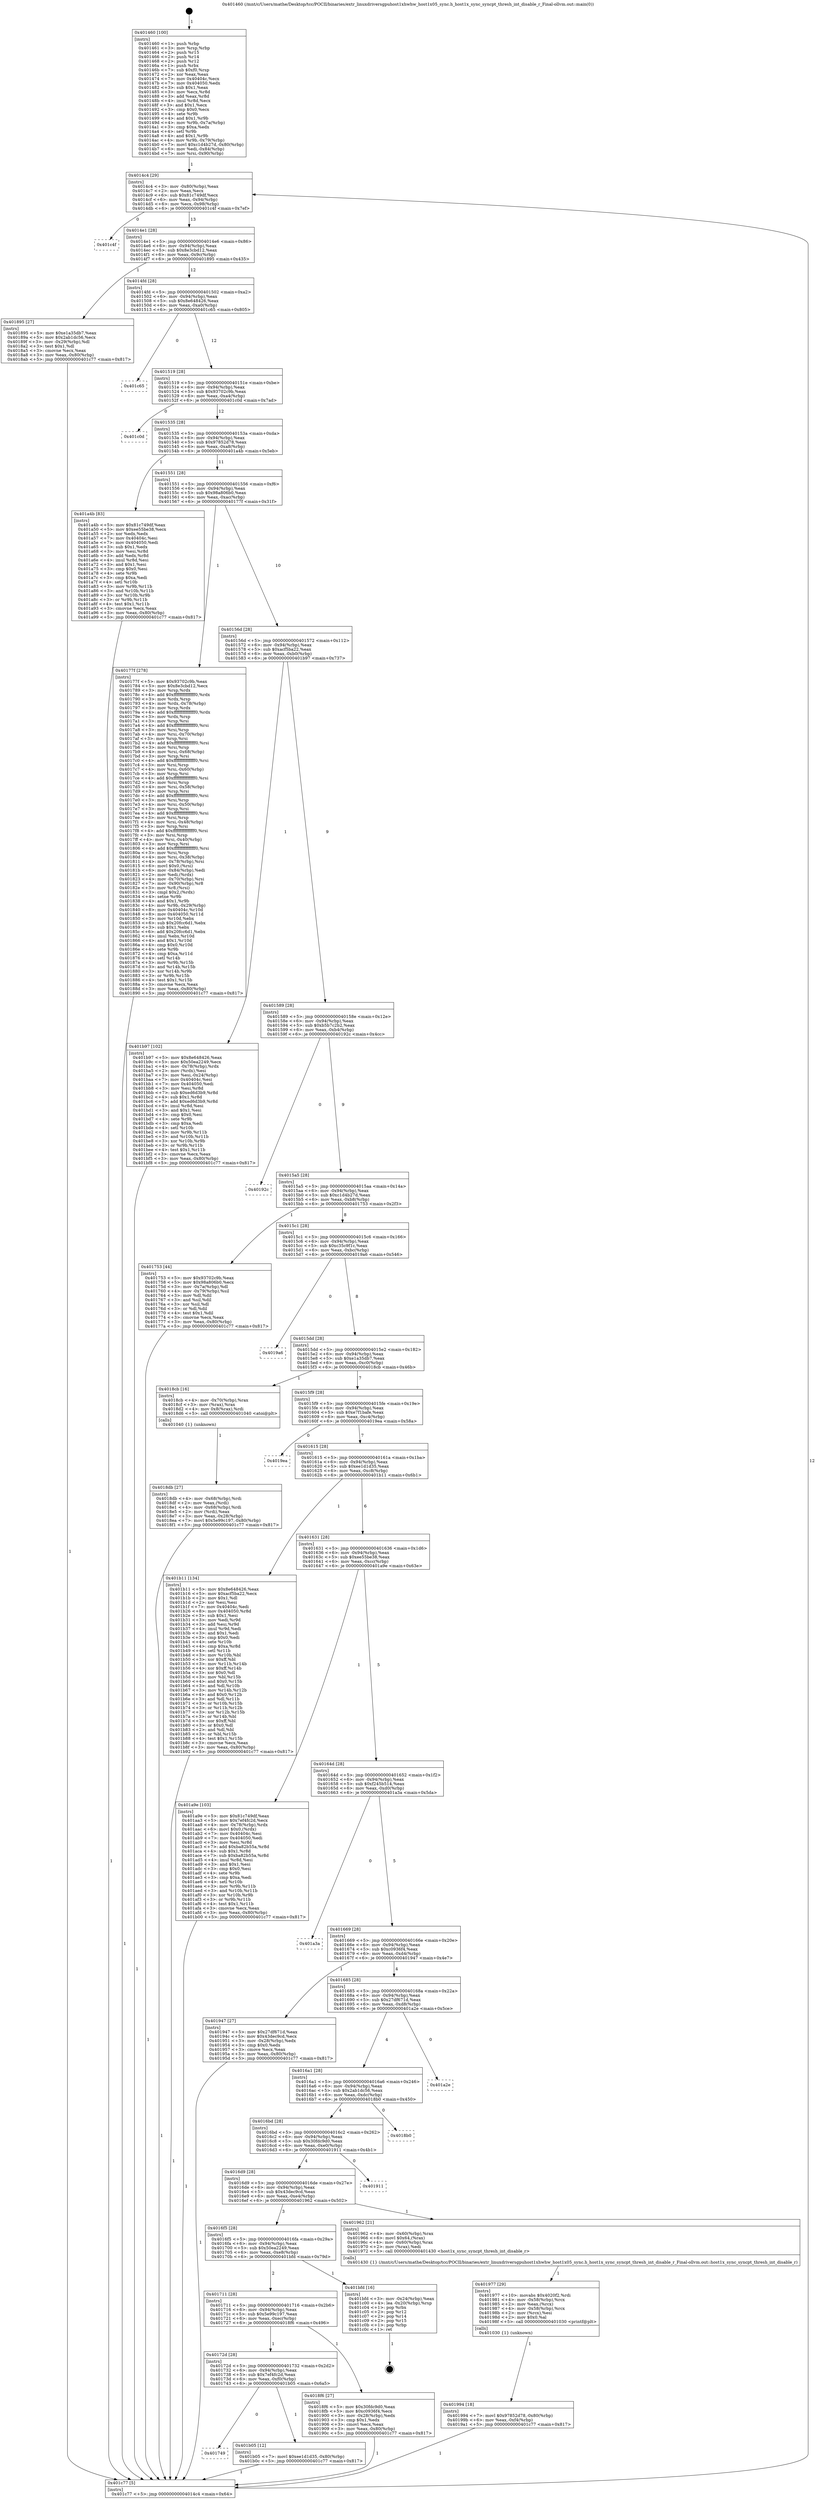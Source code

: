 digraph "0x401460" {
  label = "0x401460 (/mnt/c/Users/mathe/Desktop/tcc/POCII/binaries/extr_linuxdriversgpuhost1xhwhw_host1x05_sync.h_host1x_sync_syncpt_thresh_int_disable_r_Final-ollvm.out::main(0))"
  labelloc = "t"
  node[shape=record]

  Entry [label="",width=0.3,height=0.3,shape=circle,fillcolor=black,style=filled]
  "0x4014c4" [label="{
     0x4014c4 [29]\l
     | [instrs]\l
     &nbsp;&nbsp;0x4014c4 \<+3\>: mov -0x80(%rbp),%eax\l
     &nbsp;&nbsp;0x4014c7 \<+2\>: mov %eax,%ecx\l
     &nbsp;&nbsp;0x4014c9 \<+6\>: sub $0x81c749df,%ecx\l
     &nbsp;&nbsp;0x4014cf \<+6\>: mov %eax,-0x94(%rbp)\l
     &nbsp;&nbsp;0x4014d5 \<+6\>: mov %ecx,-0x98(%rbp)\l
     &nbsp;&nbsp;0x4014db \<+6\>: je 0000000000401c4f \<main+0x7ef\>\l
  }"]
  "0x401c4f" [label="{
     0x401c4f\l
  }", style=dashed]
  "0x4014e1" [label="{
     0x4014e1 [28]\l
     | [instrs]\l
     &nbsp;&nbsp;0x4014e1 \<+5\>: jmp 00000000004014e6 \<main+0x86\>\l
     &nbsp;&nbsp;0x4014e6 \<+6\>: mov -0x94(%rbp),%eax\l
     &nbsp;&nbsp;0x4014ec \<+5\>: sub $0x8e3cbd12,%eax\l
     &nbsp;&nbsp;0x4014f1 \<+6\>: mov %eax,-0x9c(%rbp)\l
     &nbsp;&nbsp;0x4014f7 \<+6\>: je 0000000000401895 \<main+0x435\>\l
  }"]
  Exit [label="",width=0.3,height=0.3,shape=circle,fillcolor=black,style=filled,peripheries=2]
  "0x401895" [label="{
     0x401895 [27]\l
     | [instrs]\l
     &nbsp;&nbsp;0x401895 \<+5\>: mov $0xe1a35db7,%eax\l
     &nbsp;&nbsp;0x40189a \<+5\>: mov $0x2ab1dc56,%ecx\l
     &nbsp;&nbsp;0x40189f \<+3\>: mov -0x29(%rbp),%dl\l
     &nbsp;&nbsp;0x4018a2 \<+3\>: test $0x1,%dl\l
     &nbsp;&nbsp;0x4018a5 \<+3\>: cmovne %ecx,%eax\l
     &nbsp;&nbsp;0x4018a8 \<+3\>: mov %eax,-0x80(%rbp)\l
     &nbsp;&nbsp;0x4018ab \<+5\>: jmp 0000000000401c77 \<main+0x817\>\l
  }"]
  "0x4014fd" [label="{
     0x4014fd [28]\l
     | [instrs]\l
     &nbsp;&nbsp;0x4014fd \<+5\>: jmp 0000000000401502 \<main+0xa2\>\l
     &nbsp;&nbsp;0x401502 \<+6\>: mov -0x94(%rbp),%eax\l
     &nbsp;&nbsp;0x401508 \<+5\>: sub $0x8e648426,%eax\l
     &nbsp;&nbsp;0x40150d \<+6\>: mov %eax,-0xa0(%rbp)\l
     &nbsp;&nbsp;0x401513 \<+6\>: je 0000000000401c65 \<main+0x805\>\l
  }"]
  "0x401749" [label="{
     0x401749\l
  }", style=dashed]
  "0x401c65" [label="{
     0x401c65\l
  }", style=dashed]
  "0x401519" [label="{
     0x401519 [28]\l
     | [instrs]\l
     &nbsp;&nbsp;0x401519 \<+5\>: jmp 000000000040151e \<main+0xbe\>\l
     &nbsp;&nbsp;0x40151e \<+6\>: mov -0x94(%rbp),%eax\l
     &nbsp;&nbsp;0x401524 \<+5\>: sub $0x93702c9b,%eax\l
     &nbsp;&nbsp;0x401529 \<+6\>: mov %eax,-0xa4(%rbp)\l
     &nbsp;&nbsp;0x40152f \<+6\>: je 0000000000401c0d \<main+0x7ad\>\l
  }"]
  "0x401b05" [label="{
     0x401b05 [12]\l
     | [instrs]\l
     &nbsp;&nbsp;0x401b05 \<+7\>: movl $0xee1d1d35,-0x80(%rbp)\l
     &nbsp;&nbsp;0x401b0c \<+5\>: jmp 0000000000401c77 \<main+0x817\>\l
  }"]
  "0x401c0d" [label="{
     0x401c0d\l
  }", style=dashed]
  "0x401535" [label="{
     0x401535 [28]\l
     | [instrs]\l
     &nbsp;&nbsp;0x401535 \<+5\>: jmp 000000000040153a \<main+0xda\>\l
     &nbsp;&nbsp;0x40153a \<+6\>: mov -0x94(%rbp),%eax\l
     &nbsp;&nbsp;0x401540 \<+5\>: sub $0x97852d78,%eax\l
     &nbsp;&nbsp;0x401545 \<+6\>: mov %eax,-0xa8(%rbp)\l
     &nbsp;&nbsp;0x40154b \<+6\>: je 0000000000401a4b \<main+0x5eb\>\l
  }"]
  "0x401994" [label="{
     0x401994 [18]\l
     | [instrs]\l
     &nbsp;&nbsp;0x401994 \<+7\>: movl $0x97852d78,-0x80(%rbp)\l
     &nbsp;&nbsp;0x40199b \<+6\>: mov %eax,-0xf4(%rbp)\l
     &nbsp;&nbsp;0x4019a1 \<+5\>: jmp 0000000000401c77 \<main+0x817\>\l
  }"]
  "0x401a4b" [label="{
     0x401a4b [83]\l
     | [instrs]\l
     &nbsp;&nbsp;0x401a4b \<+5\>: mov $0x81c749df,%eax\l
     &nbsp;&nbsp;0x401a50 \<+5\>: mov $0xee55be38,%ecx\l
     &nbsp;&nbsp;0x401a55 \<+2\>: xor %edx,%edx\l
     &nbsp;&nbsp;0x401a57 \<+7\>: mov 0x40404c,%esi\l
     &nbsp;&nbsp;0x401a5e \<+7\>: mov 0x404050,%edi\l
     &nbsp;&nbsp;0x401a65 \<+3\>: sub $0x1,%edx\l
     &nbsp;&nbsp;0x401a68 \<+3\>: mov %esi,%r8d\l
     &nbsp;&nbsp;0x401a6b \<+3\>: add %edx,%r8d\l
     &nbsp;&nbsp;0x401a6e \<+4\>: imul %r8d,%esi\l
     &nbsp;&nbsp;0x401a72 \<+3\>: and $0x1,%esi\l
     &nbsp;&nbsp;0x401a75 \<+3\>: cmp $0x0,%esi\l
     &nbsp;&nbsp;0x401a78 \<+4\>: sete %r9b\l
     &nbsp;&nbsp;0x401a7c \<+3\>: cmp $0xa,%edi\l
     &nbsp;&nbsp;0x401a7f \<+4\>: setl %r10b\l
     &nbsp;&nbsp;0x401a83 \<+3\>: mov %r9b,%r11b\l
     &nbsp;&nbsp;0x401a86 \<+3\>: and %r10b,%r11b\l
     &nbsp;&nbsp;0x401a89 \<+3\>: xor %r10b,%r9b\l
     &nbsp;&nbsp;0x401a8c \<+3\>: or %r9b,%r11b\l
     &nbsp;&nbsp;0x401a8f \<+4\>: test $0x1,%r11b\l
     &nbsp;&nbsp;0x401a93 \<+3\>: cmovne %ecx,%eax\l
     &nbsp;&nbsp;0x401a96 \<+3\>: mov %eax,-0x80(%rbp)\l
     &nbsp;&nbsp;0x401a99 \<+5\>: jmp 0000000000401c77 \<main+0x817\>\l
  }"]
  "0x401551" [label="{
     0x401551 [28]\l
     | [instrs]\l
     &nbsp;&nbsp;0x401551 \<+5\>: jmp 0000000000401556 \<main+0xf6\>\l
     &nbsp;&nbsp;0x401556 \<+6\>: mov -0x94(%rbp),%eax\l
     &nbsp;&nbsp;0x40155c \<+5\>: sub $0x98a806b0,%eax\l
     &nbsp;&nbsp;0x401561 \<+6\>: mov %eax,-0xac(%rbp)\l
     &nbsp;&nbsp;0x401567 \<+6\>: je 000000000040177f \<main+0x31f\>\l
  }"]
  "0x401977" [label="{
     0x401977 [29]\l
     | [instrs]\l
     &nbsp;&nbsp;0x401977 \<+10\>: movabs $0x4020f2,%rdi\l
     &nbsp;&nbsp;0x401981 \<+4\>: mov -0x58(%rbp),%rcx\l
     &nbsp;&nbsp;0x401985 \<+2\>: mov %eax,(%rcx)\l
     &nbsp;&nbsp;0x401987 \<+4\>: mov -0x58(%rbp),%rcx\l
     &nbsp;&nbsp;0x40198b \<+2\>: mov (%rcx),%esi\l
     &nbsp;&nbsp;0x40198d \<+2\>: mov $0x0,%al\l
     &nbsp;&nbsp;0x40198f \<+5\>: call 0000000000401030 \<printf@plt\>\l
     | [calls]\l
     &nbsp;&nbsp;0x401030 \{1\} (unknown)\l
  }"]
  "0x40177f" [label="{
     0x40177f [278]\l
     | [instrs]\l
     &nbsp;&nbsp;0x40177f \<+5\>: mov $0x93702c9b,%eax\l
     &nbsp;&nbsp;0x401784 \<+5\>: mov $0x8e3cbd12,%ecx\l
     &nbsp;&nbsp;0x401789 \<+3\>: mov %rsp,%rdx\l
     &nbsp;&nbsp;0x40178c \<+4\>: add $0xfffffffffffffff0,%rdx\l
     &nbsp;&nbsp;0x401790 \<+3\>: mov %rdx,%rsp\l
     &nbsp;&nbsp;0x401793 \<+4\>: mov %rdx,-0x78(%rbp)\l
     &nbsp;&nbsp;0x401797 \<+3\>: mov %rsp,%rdx\l
     &nbsp;&nbsp;0x40179a \<+4\>: add $0xfffffffffffffff0,%rdx\l
     &nbsp;&nbsp;0x40179e \<+3\>: mov %rdx,%rsp\l
     &nbsp;&nbsp;0x4017a1 \<+3\>: mov %rsp,%rsi\l
     &nbsp;&nbsp;0x4017a4 \<+4\>: add $0xfffffffffffffff0,%rsi\l
     &nbsp;&nbsp;0x4017a8 \<+3\>: mov %rsi,%rsp\l
     &nbsp;&nbsp;0x4017ab \<+4\>: mov %rsi,-0x70(%rbp)\l
     &nbsp;&nbsp;0x4017af \<+3\>: mov %rsp,%rsi\l
     &nbsp;&nbsp;0x4017b2 \<+4\>: add $0xfffffffffffffff0,%rsi\l
     &nbsp;&nbsp;0x4017b6 \<+3\>: mov %rsi,%rsp\l
     &nbsp;&nbsp;0x4017b9 \<+4\>: mov %rsi,-0x68(%rbp)\l
     &nbsp;&nbsp;0x4017bd \<+3\>: mov %rsp,%rsi\l
     &nbsp;&nbsp;0x4017c0 \<+4\>: add $0xfffffffffffffff0,%rsi\l
     &nbsp;&nbsp;0x4017c4 \<+3\>: mov %rsi,%rsp\l
     &nbsp;&nbsp;0x4017c7 \<+4\>: mov %rsi,-0x60(%rbp)\l
     &nbsp;&nbsp;0x4017cb \<+3\>: mov %rsp,%rsi\l
     &nbsp;&nbsp;0x4017ce \<+4\>: add $0xfffffffffffffff0,%rsi\l
     &nbsp;&nbsp;0x4017d2 \<+3\>: mov %rsi,%rsp\l
     &nbsp;&nbsp;0x4017d5 \<+4\>: mov %rsi,-0x58(%rbp)\l
     &nbsp;&nbsp;0x4017d9 \<+3\>: mov %rsp,%rsi\l
     &nbsp;&nbsp;0x4017dc \<+4\>: add $0xfffffffffffffff0,%rsi\l
     &nbsp;&nbsp;0x4017e0 \<+3\>: mov %rsi,%rsp\l
     &nbsp;&nbsp;0x4017e3 \<+4\>: mov %rsi,-0x50(%rbp)\l
     &nbsp;&nbsp;0x4017e7 \<+3\>: mov %rsp,%rsi\l
     &nbsp;&nbsp;0x4017ea \<+4\>: add $0xfffffffffffffff0,%rsi\l
     &nbsp;&nbsp;0x4017ee \<+3\>: mov %rsi,%rsp\l
     &nbsp;&nbsp;0x4017f1 \<+4\>: mov %rsi,-0x48(%rbp)\l
     &nbsp;&nbsp;0x4017f5 \<+3\>: mov %rsp,%rsi\l
     &nbsp;&nbsp;0x4017f8 \<+4\>: add $0xfffffffffffffff0,%rsi\l
     &nbsp;&nbsp;0x4017fc \<+3\>: mov %rsi,%rsp\l
     &nbsp;&nbsp;0x4017ff \<+4\>: mov %rsi,-0x40(%rbp)\l
     &nbsp;&nbsp;0x401803 \<+3\>: mov %rsp,%rsi\l
     &nbsp;&nbsp;0x401806 \<+4\>: add $0xfffffffffffffff0,%rsi\l
     &nbsp;&nbsp;0x40180a \<+3\>: mov %rsi,%rsp\l
     &nbsp;&nbsp;0x40180d \<+4\>: mov %rsi,-0x38(%rbp)\l
     &nbsp;&nbsp;0x401811 \<+4\>: mov -0x78(%rbp),%rsi\l
     &nbsp;&nbsp;0x401815 \<+6\>: movl $0x0,(%rsi)\l
     &nbsp;&nbsp;0x40181b \<+6\>: mov -0x84(%rbp),%edi\l
     &nbsp;&nbsp;0x401821 \<+2\>: mov %edi,(%rdx)\l
     &nbsp;&nbsp;0x401823 \<+4\>: mov -0x70(%rbp),%rsi\l
     &nbsp;&nbsp;0x401827 \<+7\>: mov -0x90(%rbp),%r8\l
     &nbsp;&nbsp;0x40182e \<+3\>: mov %r8,(%rsi)\l
     &nbsp;&nbsp;0x401831 \<+3\>: cmpl $0x2,(%rdx)\l
     &nbsp;&nbsp;0x401834 \<+4\>: setne %r9b\l
     &nbsp;&nbsp;0x401838 \<+4\>: and $0x1,%r9b\l
     &nbsp;&nbsp;0x40183c \<+4\>: mov %r9b,-0x29(%rbp)\l
     &nbsp;&nbsp;0x401840 \<+8\>: mov 0x40404c,%r10d\l
     &nbsp;&nbsp;0x401848 \<+8\>: mov 0x404050,%r11d\l
     &nbsp;&nbsp;0x401850 \<+3\>: mov %r10d,%ebx\l
     &nbsp;&nbsp;0x401853 \<+6\>: sub $0x20fcc6d1,%ebx\l
     &nbsp;&nbsp;0x401859 \<+3\>: sub $0x1,%ebx\l
     &nbsp;&nbsp;0x40185c \<+6\>: add $0x20fcc6d1,%ebx\l
     &nbsp;&nbsp;0x401862 \<+4\>: imul %ebx,%r10d\l
     &nbsp;&nbsp;0x401866 \<+4\>: and $0x1,%r10d\l
     &nbsp;&nbsp;0x40186a \<+4\>: cmp $0x0,%r10d\l
     &nbsp;&nbsp;0x40186e \<+4\>: sete %r9b\l
     &nbsp;&nbsp;0x401872 \<+4\>: cmp $0xa,%r11d\l
     &nbsp;&nbsp;0x401876 \<+4\>: setl %r14b\l
     &nbsp;&nbsp;0x40187a \<+3\>: mov %r9b,%r15b\l
     &nbsp;&nbsp;0x40187d \<+3\>: and %r14b,%r15b\l
     &nbsp;&nbsp;0x401880 \<+3\>: xor %r14b,%r9b\l
     &nbsp;&nbsp;0x401883 \<+3\>: or %r9b,%r15b\l
     &nbsp;&nbsp;0x401886 \<+4\>: test $0x1,%r15b\l
     &nbsp;&nbsp;0x40188a \<+3\>: cmovne %ecx,%eax\l
     &nbsp;&nbsp;0x40188d \<+3\>: mov %eax,-0x80(%rbp)\l
     &nbsp;&nbsp;0x401890 \<+5\>: jmp 0000000000401c77 \<main+0x817\>\l
  }"]
  "0x40156d" [label="{
     0x40156d [28]\l
     | [instrs]\l
     &nbsp;&nbsp;0x40156d \<+5\>: jmp 0000000000401572 \<main+0x112\>\l
     &nbsp;&nbsp;0x401572 \<+6\>: mov -0x94(%rbp),%eax\l
     &nbsp;&nbsp;0x401578 \<+5\>: sub $0xacf5ba22,%eax\l
     &nbsp;&nbsp;0x40157d \<+6\>: mov %eax,-0xb0(%rbp)\l
     &nbsp;&nbsp;0x401583 \<+6\>: je 0000000000401b97 \<main+0x737\>\l
  }"]
  "0x40172d" [label="{
     0x40172d [28]\l
     | [instrs]\l
     &nbsp;&nbsp;0x40172d \<+5\>: jmp 0000000000401732 \<main+0x2d2\>\l
     &nbsp;&nbsp;0x401732 \<+6\>: mov -0x94(%rbp),%eax\l
     &nbsp;&nbsp;0x401738 \<+5\>: sub $0x7ef4fc2d,%eax\l
     &nbsp;&nbsp;0x40173d \<+6\>: mov %eax,-0xf0(%rbp)\l
     &nbsp;&nbsp;0x401743 \<+6\>: je 0000000000401b05 \<main+0x6a5\>\l
  }"]
  "0x401b97" [label="{
     0x401b97 [102]\l
     | [instrs]\l
     &nbsp;&nbsp;0x401b97 \<+5\>: mov $0x8e648426,%eax\l
     &nbsp;&nbsp;0x401b9c \<+5\>: mov $0x50ea2249,%ecx\l
     &nbsp;&nbsp;0x401ba1 \<+4\>: mov -0x78(%rbp),%rdx\l
     &nbsp;&nbsp;0x401ba5 \<+2\>: mov (%rdx),%esi\l
     &nbsp;&nbsp;0x401ba7 \<+3\>: mov %esi,-0x24(%rbp)\l
     &nbsp;&nbsp;0x401baa \<+7\>: mov 0x40404c,%esi\l
     &nbsp;&nbsp;0x401bb1 \<+7\>: mov 0x404050,%edi\l
     &nbsp;&nbsp;0x401bb8 \<+3\>: mov %esi,%r8d\l
     &nbsp;&nbsp;0x401bbb \<+7\>: sub $0xed6d3b9,%r8d\l
     &nbsp;&nbsp;0x401bc2 \<+4\>: sub $0x1,%r8d\l
     &nbsp;&nbsp;0x401bc6 \<+7\>: add $0xed6d3b9,%r8d\l
     &nbsp;&nbsp;0x401bcd \<+4\>: imul %r8d,%esi\l
     &nbsp;&nbsp;0x401bd1 \<+3\>: and $0x1,%esi\l
     &nbsp;&nbsp;0x401bd4 \<+3\>: cmp $0x0,%esi\l
     &nbsp;&nbsp;0x401bd7 \<+4\>: sete %r9b\l
     &nbsp;&nbsp;0x401bdb \<+3\>: cmp $0xa,%edi\l
     &nbsp;&nbsp;0x401bde \<+4\>: setl %r10b\l
     &nbsp;&nbsp;0x401be2 \<+3\>: mov %r9b,%r11b\l
     &nbsp;&nbsp;0x401be5 \<+3\>: and %r10b,%r11b\l
     &nbsp;&nbsp;0x401be8 \<+3\>: xor %r10b,%r9b\l
     &nbsp;&nbsp;0x401beb \<+3\>: or %r9b,%r11b\l
     &nbsp;&nbsp;0x401bee \<+4\>: test $0x1,%r11b\l
     &nbsp;&nbsp;0x401bf2 \<+3\>: cmovne %ecx,%eax\l
     &nbsp;&nbsp;0x401bf5 \<+3\>: mov %eax,-0x80(%rbp)\l
     &nbsp;&nbsp;0x401bf8 \<+5\>: jmp 0000000000401c77 \<main+0x817\>\l
  }"]
  "0x401589" [label="{
     0x401589 [28]\l
     | [instrs]\l
     &nbsp;&nbsp;0x401589 \<+5\>: jmp 000000000040158e \<main+0x12e\>\l
     &nbsp;&nbsp;0x40158e \<+6\>: mov -0x94(%rbp),%eax\l
     &nbsp;&nbsp;0x401594 \<+5\>: sub $0xb5b7c2b2,%eax\l
     &nbsp;&nbsp;0x401599 \<+6\>: mov %eax,-0xb4(%rbp)\l
     &nbsp;&nbsp;0x40159f \<+6\>: je 000000000040192c \<main+0x4cc\>\l
  }"]
  "0x4018f6" [label="{
     0x4018f6 [27]\l
     | [instrs]\l
     &nbsp;&nbsp;0x4018f6 \<+5\>: mov $0x30fdc9d0,%eax\l
     &nbsp;&nbsp;0x4018fb \<+5\>: mov $0xc0936f4,%ecx\l
     &nbsp;&nbsp;0x401900 \<+3\>: mov -0x28(%rbp),%edx\l
     &nbsp;&nbsp;0x401903 \<+3\>: cmp $0x1,%edx\l
     &nbsp;&nbsp;0x401906 \<+3\>: cmovl %ecx,%eax\l
     &nbsp;&nbsp;0x401909 \<+3\>: mov %eax,-0x80(%rbp)\l
     &nbsp;&nbsp;0x40190c \<+5\>: jmp 0000000000401c77 \<main+0x817\>\l
  }"]
  "0x40192c" [label="{
     0x40192c\l
  }", style=dashed]
  "0x4015a5" [label="{
     0x4015a5 [28]\l
     | [instrs]\l
     &nbsp;&nbsp;0x4015a5 \<+5\>: jmp 00000000004015aa \<main+0x14a\>\l
     &nbsp;&nbsp;0x4015aa \<+6\>: mov -0x94(%rbp),%eax\l
     &nbsp;&nbsp;0x4015b0 \<+5\>: sub $0xc1d4b27d,%eax\l
     &nbsp;&nbsp;0x4015b5 \<+6\>: mov %eax,-0xb8(%rbp)\l
     &nbsp;&nbsp;0x4015bb \<+6\>: je 0000000000401753 \<main+0x2f3\>\l
  }"]
  "0x401711" [label="{
     0x401711 [28]\l
     | [instrs]\l
     &nbsp;&nbsp;0x401711 \<+5\>: jmp 0000000000401716 \<main+0x2b6\>\l
     &nbsp;&nbsp;0x401716 \<+6\>: mov -0x94(%rbp),%eax\l
     &nbsp;&nbsp;0x40171c \<+5\>: sub $0x5e99c197,%eax\l
     &nbsp;&nbsp;0x401721 \<+6\>: mov %eax,-0xec(%rbp)\l
     &nbsp;&nbsp;0x401727 \<+6\>: je 00000000004018f6 \<main+0x496\>\l
  }"]
  "0x401753" [label="{
     0x401753 [44]\l
     | [instrs]\l
     &nbsp;&nbsp;0x401753 \<+5\>: mov $0x93702c9b,%eax\l
     &nbsp;&nbsp;0x401758 \<+5\>: mov $0x98a806b0,%ecx\l
     &nbsp;&nbsp;0x40175d \<+3\>: mov -0x7a(%rbp),%dl\l
     &nbsp;&nbsp;0x401760 \<+4\>: mov -0x79(%rbp),%sil\l
     &nbsp;&nbsp;0x401764 \<+3\>: mov %dl,%dil\l
     &nbsp;&nbsp;0x401767 \<+3\>: and %sil,%dil\l
     &nbsp;&nbsp;0x40176a \<+3\>: xor %sil,%dl\l
     &nbsp;&nbsp;0x40176d \<+3\>: or %dl,%dil\l
     &nbsp;&nbsp;0x401770 \<+4\>: test $0x1,%dil\l
     &nbsp;&nbsp;0x401774 \<+3\>: cmovne %ecx,%eax\l
     &nbsp;&nbsp;0x401777 \<+3\>: mov %eax,-0x80(%rbp)\l
     &nbsp;&nbsp;0x40177a \<+5\>: jmp 0000000000401c77 \<main+0x817\>\l
  }"]
  "0x4015c1" [label="{
     0x4015c1 [28]\l
     | [instrs]\l
     &nbsp;&nbsp;0x4015c1 \<+5\>: jmp 00000000004015c6 \<main+0x166\>\l
     &nbsp;&nbsp;0x4015c6 \<+6\>: mov -0x94(%rbp),%eax\l
     &nbsp;&nbsp;0x4015cc \<+5\>: sub $0xc35c9f1c,%eax\l
     &nbsp;&nbsp;0x4015d1 \<+6\>: mov %eax,-0xbc(%rbp)\l
     &nbsp;&nbsp;0x4015d7 \<+6\>: je 00000000004019a6 \<main+0x546\>\l
  }"]
  "0x401c77" [label="{
     0x401c77 [5]\l
     | [instrs]\l
     &nbsp;&nbsp;0x401c77 \<+5\>: jmp 00000000004014c4 \<main+0x64\>\l
  }"]
  "0x401460" [label="{
     0x401460 [100]\l
     | [instrs]\l
     &nbsp;&nbsp;0x401460 \<+1\>: push %rbp\l
     &nbsp;&nbsp;0x401461 \<+3\>: mov %rsp,%rbp\l
     &nbsp;&nbsp;0x401464 \<+2\>: push %r15\l
     &nbsp;&nbsp;0x401466 \<+2\>: push %r14\l
     &nbsp;&nbsp;0x401468 \<+2\>: push %r12\l
     &nbsp;&nbsp;0x40146a \<+1\>: push %rbx\l
     &nbsp;&nbsp;0x40146b \<+7\>: sub $0xf0,%rsp\l
     &nbsp;&nbsp;0x401472 \<+2\>: xor %eax,%eax\l
     &nbsp;&nbsp;0x401474 \<+7\>: mov 0x40404c,%ecx\l
     &nbsp;&nbsp;0x40147b \<+7\>: mov 0x404050,%edx\l
     &nbsp;&nbsp;0x401482 \<+3\>: sub $0x1,%eax\l
     &nbsp;&nbsp;0x401485 \<+3\>: mov %ecx,%r8d\l
     &nbsp;&nbsp;0x401488 \<+3\>: add %eax,%r8d\l
     &nbsp;&nbsp;0x40148b \<+4\>: imul %r8d,%ecx\l
     &nbsp;&nbsp;0x40148f \<+3\>: and $0x1,%ecx\l
     &nbsp;&nbsp;0x401492 \<+3\>: cmp $0x0,%ecx\l
     &nbsp;&nbsp;0x401495 \<+4\>: sete %r9b\l
     &nbsp;&nbsp;0x401499 \<+4\>: and $0x1,%r9b\l
     &nbsp;&nbsp;0x40149d \<+4\>: mov %r9b,-0x7a(%rbp)\l
     &nbsp;&nbsp;0x4014a1 \<+3\>: cmp $0xa,%edx\l
     &nbsp;&nbsp;0x4014a4 \<+4\>: setl %r9b\l
     &nbsp;&nbsp;0x4014a8 \<+4\>: and $0x1,%r9b\l
     &nbsp;&nbsp;0x4014ac \<+4\>: mov %r9b,-0x79(%rbp)\l
     &nbsp;&nbsp;0x4014b0 \<+7\>: movl $0xc1d4b27d,-0x80(%rbp)\l
     &nbsp;&nbsp;0x4014b7 \<+6\>: mov %edi,-0x84(%rbp)\l
     &nbsp;&nbsp;0x4014bd \<+7\>: mov %rsi,-0x90(%rbp)\l
  }"]
  "0x401bfd" [label="{
     0x401bfd [16]\l
     | [instrs]\l
     &nbsp;&nbsp;0x401bfd \<+3\>: mov -0x24(%rbp),%eax\l
     &nbsp;&nbsp;0x401c00 \<+4\>: lea -0x20(%rbp),%rsp\l
     &nbsp;&nbsp;0x401c04 \<+1\>: pop %rbx\l
     &nbsp;&nbsp;0x401c05 \<+2\>: pop %r12\l
     &nbsp;&nbsp;0x401c07 \<+2\>: pop %r14\l
     &nbsp;&nbsp;0x401c09 \<+2\>: pop %r15\l
     &nbsp;&nbsp;0x401c0b \<+1\>: pop %rbp\l
     &nbsp;&nbsp;0x401c0c \<+1\>: ret\l
  }"]
  "0x4016f5" [label="{
     0x4016f5 [28]\l
     | [instrs]\l
     &nbsp;&nbsp;0x4016f5 \<+5\>: jmp 00000000004016fa \<main+0x29a\>\l
     &nbsp;&nbsp;0x4016fa \<+6\>: mov -0x94(%rbp),%eax\l
     &nbsp;&nbsp;0x401700 \<+5\>: sub $0x50ea2249,%eax\l
     &nbsp;&nbsp;0x401705 \<+6\>: mov %eax,-0xe8(%rbp)\l
     &nbsp;&nbsp;0x40170b \<+6\>: je 0000000000401bfd \<main+0x79d\>\l
  }"]
  "0x4019a6" [label="{
     0x4019a6\l
  }", style=dashed]
  "0x4015dd" [label="{
     0x4015dd [28]\l
     | [instrs]\l
     &nbsp;&nbsp;0x4015dd \<+5\>: jmp 00000000004015e2 \<main+0x182\>\l
     &nbsp;&nbsp;0x4015e2 \<+6\>: mov -0x94(%rbp),%eax\l
     &nbsp;&nbsp;0x4015e8 \<+5\>: sub $0xe1a35db7,%eax\l
     &nbsp;&nbsp;0x4015ed \<+6\>: mov %eax,-0xc0(%rbp)\l
     &nbsp;&nbsp;0x4015f3 \<+6\>: je 00000000004018cb \<main+0x46b\>\l
  }"]
  "0x401962" [label="{
     0x401962 [21]\l
     | [instrs]\l
     &nbsp;&nbsp;0x401962 \<+4\>: mov -0x60(%rbp),%rax\l
     &nbsp;&nbsp;0x401966 \<+6\>: movl $0x64,(%rax)\l
     &nbsp;&nbsp;0x40196c \<+4\>: mov -0x60(%rbp),%rax\l
     &nbsp;&nbsp;0x401970 \<+2\>: mov (%rax),%edi\l
     &nbsp;&nbsp;0x401972 \<+5\>: call 0000000000401430 \<host1x_sync_syncpt_thresh_int_disable_r\>\l
     | [calls]\l
     &nbsp;&nbsp;0x401430 \{1\} (/mnt/c/Users/mathe/Desktop/tcc/POCII/binaries/extr_linuxdriversgpuhost1xhwhw_host1x05_sync.h_host1x_sync_syncpt_thresh_int_disable_r_Final-ollvm.out::host1x_sync_syncpt_thresh_int_disable_r)\l
  }"]
  "0x4018cb" [label="{
     0x4018cb [16]\l
     | [instrs]\l
     &nbsp;&nbsp;0x4018cb \<+4\>: mov -0x70(%rbp),%rax\l
     &nbsp;&nbsp;0x4018cf \<+3\>: mov (%rax),%rax\l
     &nbsp;&nbsp;0x4018d2 \<+4\>: mov 0x8(%rax),%rdi\l
     &nbsp;&nbsp;0x4018d6 \<+5\>: call 0000000000401040 \<atoi@plt\>\l
     | [calls]\l
     &nbsp;&nbsp;0x401040 \{1\} (unknown)\l
  }"]
  "0x4015f9" [label="{
     0x4015f9 [28]\l
     | [instrs]\l
     &nbsp;&nbsp;0x4015f9 \<+5\>: jmp 00000000004015fe \<main+0x19e\>\l
     &nbsp;&nbsp;0x4015fe \<+6\>: mov -0x94(%rbp),%eax\l
     &nbsp;&nbsp;0x401604 \<+5\>: sub $0xe7f1bafe,%eax\l
     &nbsp;&nbsp;0x401609 \<+6\>: mov %eax,-0xc4(%rbp)\l
     &nbsp;&nbsp;0x40160f \<+6\>: je 00000000004019ea \<main+0x58a\>\l
  }"]
  "0x4018db" [label="{
     0x4018db [27]\l
     | [instrs]\l
     &nbsp;&nbsp;0x4018db \<+4\>: mov -0x68(%rbp),%rdi\l
     &nbsp;&nbsp;0x4018df \<+2\>: mov %eax,(%rdi)\l
     &nbsp;&nbsp;0x4018e1 \<+4\>: mov -0x68(%rbp),%rdi\l
     &nbsp;&nbsp;0x4018e5 \<+2\>: mov (%rdi),%eax\l
     &nbsp;&nbsp;0x4018e7 \<+3\>: mov %eax,-0x28(%rbp)\l
     &nbsp;&nbsp;0x4018ea \<+7\>: movl $0x5e99c197,-0x80(%rbp)\l
     &nbsp;&nbsp;0x4018f1 \<+5\>: jmp 0000000000401c77 \<main+0x817\>\l
  }"]
  "0x4016d9" [label="{
     0x4016d9 [28]\l
     | [instrs]\l
     &nbsp;&nbsp;0x4016d9 \<+5\>: jmp 00000000004016de \<main+0x27e\>\l
     &nbsp;&nbsp;0x4016de \<+6\>: mov -0x94(%rbp),%eax\l
     &nbsp;&nbsp;0x4016e4 \<+5\>: sub $0x43dec9cd,%eax\l
     &nbsp;&nbsp;0x4016e9 \<+6\>: mov %eax,-0xe4(%rbp)\l
     &nbsp;&nbsp;0x4016ef \<+6\>: je 0000000000401962 \<main+0x502\>\l
  }"]
  "0x4019ea" [label="{
     0x4019ea\l
  }", style=dashed]
  "0x401615" [label="{
     0x401615 [28]\l
     | [instrs]\l
     &nbsp;&nbsp;0x401615 \<+5\>: jmp 000000000040161a \<main+0x1ba\>\l
     &nbsp;&nbsp;0x40161a \<+6\>: mov -0x94(%rbp),%eax\l
     &nbsp;&nbsp;0x401620 \<+5\>: sub $0xee1d1d35,%eax\l
     &nbsp;&nbsp;0x401625 \<+6\>: mov %eax,-0xc8(%rbp)\l
     &nbsp;&nbsp;0x40162b \<+6\>: je 0000000000401b11 \<main+0x6b1\>\l
  }"]
  "0x401911" [label="{
     0x401911\l
  }", style=dashed]
  "0x401b11" [label="{
     0x401b11 [134]\l
     | [instrs]\l
     &nbsp;&nbsp;0x401b11 \<+5\>: mov $0x8e648426,%eax\l
     &nbsp;&nbsp;0x401b16 \<+5\>: mov $0xacf5ba22,%ecx\l
     &nbsp;&nbsp;0x401b1b \<+2\>: mov $0x1,%dl\l
     &nbsp;&nbsp;0x401b1d \<+2\>: xor %esi,%esi\l
     &nbsp;&nbsp;0x401b1f \<+7\>: mov 0x40404c,%edi\l
     &nbsp;&nbsp;0x401b26 \<+8\>: mov 0x404050,%r8d\l
     &nbsp;&nbsp;0x401b2e \<+3\>: sub $0x1,%esi\l
     &nbsp;&nbsp;0x401b31 \<+3\>: mov %edi,%r9d\l
     &nbsp;&nbsp;0x401b34 \<+3\>: add %esi,%r9d\l
     &nbsp;&nbsp;0x401b37 \<+4\>: imul %r9d,%edi\l
     &nbsp;&nbsp;0x401b3b \<+3\>: and $0x1,%edi\l
     &nbsp;&nbsp;0x401b3e \<+3\>: cmp $0x0,%edi\l
     &nbsp;&nbsp;0x401b41 \<+4\>: sete %r10b\l
     &nbsp;&nbsp;0x401b45 \<+4\>: cmp $0xa,%r8d\l
     &nbsp;&nbsp;0x401b49 \<+4\>: setl %r11b\l
     &nbsp;&nbsp;0x401b4d \<+3\>: mov %r10b,%bl\l
     &nbsp;&nbsp;0x401b50 \<+3\>: xor $0xff,%bl\l
     &nbsp;&nbsp;0x401b53 \<+3\>: mov %r11b,%r14b\l
     &nbsp;&nbsp;0x401b56 \<+4\>: xor $0xff,%r14b\l
     &nbsp;&nbsp;0x401b5a \<+3\>: xor $0x0,%dl\l
     &nbsp;&nbsp;0x401b5d \<+3\>: mov %bl,%r15b\l
     &nbsp;&nbsp;0x401b60 \<+4\>: and $0x0,%r15b\l
     &nbsp;&nbsp;0x401b64 \<+3\>: and %dl,%r10b\l
     &nbsp;&nbsp;0x401b67 \<+3\>: mov %r14b,%r12b\l
     &nbsp;&nbsp;0x401b6a \<+4\>: and $0x0,%r12b\l
     &nbsp;&nbsp;0x401b6e \<+3\>: and %dl,%r11b\l
     &nbsp;&nbsp;0x401b71 \<+3\>: or %r10b,%r15b\l
     &nbsp;&nbsp;0x401b74 \<+3\>: or %r11b,%r12b\l
     &nbsp;&nbsp;0x401b77 \<+3\>: xor %r12b,%r15b\l
     &nbsp;&nbsp;0x401b7a \<+3\>: or %r14b,%bl\l
     &nbsp;&nbsp;0x401b7d \<+3\>: xor $0xff,%bl\l
     &nbsp;&nbsp;0x401b80 \<+3\>: or $0x0,%dl\l
     &nbsp;&nbsp;0x401b83 \<+2\>: and %dl,%bl\l
     &nbsp;&nbsp;0x401b85 \<+3\>: or %bl,%r15b\l
     &nbsp;&nbsp;0x401b88 \<+4\>: test $0x1,%r15b\l
     &nbsp;&nbsp;0x401b8c \<+3\>: cmovne %ecx,%eax\l
     &nbsp;&nbsp;0x401b8f \<+3\>: mov %eax,-0x80(%rbp)\l
     &nbsp;&nbsp;0x401b92 \<+5\>: jmp 0000000000401c77 \<main+0x817\>\l
  }"]
  "0x401631" [label="{
     0x401631 [28]\l
     | [instrs]\l
     &nbsp;&nbsp;0x401631 \<+5\>: jmp 0000000000401636 \<main+0x1d6\>\l
     &nbsp;&nbsp;0x401636 \<+6\>: mov -0x94(%rbp),%eax\l
     &nbsp;&nbsp;0x40163c \<+5\>: sub $0xee55be38,%eax\l
     &nbsp;&nbsp;0x401641 \<+6\>: mov %eax,-0xcc(%rbp)\l
     &nbsp;&nbsp;0x401647 \<+6\>: je 0000000000401a9e \<main+0x63e\>\l
  }"]
  "0x4016bd" [label="{
     0x4016bd [28]\l
     | [instrs]\l
     &nbsp;&nbsp;0x4016bd \<+5\>: jmp 00000000004016c2 \<main+0x262\>\l
     &nbsp;&nbsp;0x4016c2 \<+6\>: mov -0x94(%rbp),%eax\l
     &nbsp;&nbsp;0x4016c8 \<+5\>: sub $0x30fdc9d0,%eax\l
     &nbsp;&nbsp;0x4016cd \<+6\>: mov %eax,-0xe0(%rbp)\l
     &nbsp;&nbsp;0x4016d3 \<+6\>: je 0000000000401911 \<main+0x4b1\>\l
  }"]
  "0x401a9e" [label="{
     0x401a9e [103]\l
     | [instrs]\l
     &nbsp;&nbsp;0x401a9e \<+5\>: mov $0x81c749df,%eax\l
     &nbsp;&nbsp;0x401aa3 \<+5\>: mov $0x7ef4fc2d,%ecx\l
     &nbsp;&nbsp;0x401aa8 \<+4\>: mov -0x78(%rbp),%rdx\l
     &nbsp;&nbsp;0x401aac \<+6\>: movl $0x0,(%rdx)\l
     &nbsp;&nbsp;0x401ab2 \<+7\>: mov 0x40404c,%esi\l
     &nbsp;&nbsp;0x401ab9 \<+7\>: mov 0x404050,%edi\l
     &nbsp;&nbsp;0x401ac0 \<+3\>: mov %esi,%r8d\l
     &nbsp;&nbsp;0x401ac3 \<+7\>: add $0xba82b55a,%r8d\l
     &nbsp;&nbsp;0x401aca \<+4\>: sub $0x1,%r8d\l
     &nbsp;&nbsp;0x401ace \<+7\>: sub $0xba82b55a,%r8d\l
     &nbsp;&nbsp;0x401ad5 \<+4\>: imul %r8d,%esi\l
     &nbsp;&nbsp;0x401ad9 \<+3\>: and $0x1,%esi\l
     &nbsp;&nbsp;0x401adc \<+3\>: cmp $0x0,%esi\l
     &nbsp;&nbsp;0x401adf \<+4\>: sete %r9b\l
     &nbsp;&nbsp;0x401ae3 \<+3\>: cmp $0xa,%edi\l
     &nbsp;&nbsp;0x401ae6 \<+4\>: setl %r10b\l
     &nbsp;&nbsp;0x401aea \<+3\>: mov %r9b,%r11b\l
     &nbsp;&nbsp;0x401aed \<+3\>: and %r10b,%r11b\l
     &nbsp;&nbsp;0x401af0 \<+3\>: xor %r10b,%r9b\l
     &nbsp;&nbsp;0x401af3 \<+3\>: or %r9b,%r11b\l
     &nbsp;&nbsp;0x401af6 \<+4\>: test $0x1,%r11b\l
     &nbsp;&nbsp;0x401afa \<+3\>: cmovne %ecx,%eax\l
     &nbsp;&nbsp;0x401afd \<+3\>: mov %eax,-0x80(%rbp)\l
     &nbsp;&nbsp;0x401b00 \<+5\>: jmp 0000000000401c77 \<main+0x817\>\l
  }"]
  "0x40164d" [label="{
     0x40164d [28]\l
     | [instrs]\l
     &nbsp;&nbsp;0x40164d \<+5\>: jmp 0000000000401652 \<main+0x1f2\>\l
     &nbsp;&nbsp;0x401652 \<+6\>: mov -0x94(%rbp),%eax\l
     &nbsp;&nbsp;0x401658 \<+5\>: sub $0xf245b514,%eax\l
     &nbsp;&nbsp;0x40165d \<+6\>: mov %eax,-0xd0(%rbp)\l
     &nbsp;&nbsp;0x401663 \<+6\>: je 0000000000401a3a \<main+0x5da\>\l
  }"]
  "0x4018b0" [label="{
     0x4018b0\l
  }", style=dashed]
  "0x401a3a" [label="{
     0x401a3a\l
  }", style=dashed]
  "0x401669" [label="{
     0x401669 [28]\l
     | [instrs]\l
     &nbsp;&nbsp;0x401669 \<+5\>: jmp 000000000040166e \<main+0x20e\>\l
     &nbsp;&nbsp;0x40166e \<+6\>: mov -0x94(%rbp),%eax\l
     &nbsp;&nbsp;0x401674 \<+5\>: sub $0xc0936f4,%eax\l
     &nbsp;&nbsp;0x401679 \<+6\>: mov %eax,-0xd4(%rbp)\l
     &nbsp;&nbsp;0x40167f \<+6\>: je 0000000000401947 \<main+0x4e7\>\l
  }"]
  "0x4016a1" [label="{
     0x4016a1 [28]\l
     | [instrs]\l
     &nbsp;&nbsp;0x4016a1 \<+5\>: jmp 00000000004016a6 \<main+0x246\>\l
     &nbsp;&nbsp;0x4016a6 \<+6\>: mov -0x94(%rbp),%eax\l
     &nbsp;&nbsp;0x4016ac \<+5\>: sub $0x2ab1dc56,%eax\l
     &nbsp;&nbsp;0x4016b1 \<+6\>: mov %eax,-0xdc(%rbp)\l
     &nbsp;&nbsp;0x4016b7 \<+6\>: je 00000000004018b0 \<main+0x450\>\l
  }"]
  "0x401947" [label="{
     0x401947 [27]\l
     | [instrs]\l
     &nbsp;&nbsp;0x401947 \<+5\>: mov $0x27df671d,%eax\l
     &nbsp;&nbsp;0x40194c \<+5\>: mov $0x43dec9cd,%ecx\l
     &nbsp;&nbsp;0x401951 \<+3\>: mov -0x28(%rbp),%edx\l
     &nbsp;&nbsp;0x401954 \<+3\>: cmp $0x0,%edx\l
     &nbsp;&nbsp;0x401957 \<+3\>: cmove %ecx,%eax\l
     &nbsp;&nbsp;0x40195a \<+3\>: mov %eax,-0x80(%rbp)\l
     &nbsp;&nbsp;0x40195d \<+5\>: jmp 0000000000401c77 \<main+0x817\>\l
  }"]
  "0x401685" [label="{
     0x401685 [28]\l
     | [instrs]\l
     &nbsp;&nbsp;0x401685 \<+5\>: jmp 000000000040168a \<main+0x22a\>\l
     &nbsp;&nbsp;0x40168a \<+6\>: mov -0x94(%rbp),%eax\l
     &nbsp;&nbsp;0x401690 \<+5\>: sub $0x27df671d,%eax\l
     &nbsp;&nbsp;0x401695 \<+6\>: mov %eax,-0xd8(%rbp)\l
     &nbsp;&nbsp;0x40169b \<+6\>: je 0000000000401a2e \<main+0x5ce\>\l
  }"]
  "0x401a2e" [label="{
     0x401a2e\l
  }", style=dashed]
  Entry -> "0x401460" [label=" 1"]
  "0x4014c4" -> "0x401c4f" [label=" 0"]
  "0x4014c4" -> "0x4014e1" [label=" 13"]
  "0x401bfd" -> Exit [label=" 1"]
  "0x4014e1" -> "0x401895" [label=" 1"]
  "0x4014e1" -> "0x4014fd" [label=" 12"]
  "0x401b97" -> "0x401c77" [label=" 1"]
  "0x4014fd" -> "0x401c65" [label=" 0"]
  "0x4014fd" -> "0x401519" [label=" 12"]
  "0x401b11" -> "0x401c77" [label=" 1"]
  "0x401519" -> "0x401c0d" [label=" 0"]
  "0x401519" -> "0x401535" [label=" 12"]
  "0x401b05" -> "0x401c77" [label=" 1"]
  "0x401535" -> "0x401a4b" [label=" 1"]
  "0x401535" -> "0x401551" [label=" 11"]
  "0x40172d" -> "0x401b05" [label=" 1"]
  "0x401551" -> "0x40177f" [label=" 1"]
  "0x401551" -> "0x40156d" [label=" 10"]
  "0x40172d" -> "0x401749" [label=" 0"]
  "0x40156d" -> "0x401b97" [label=" 1"]
  "0x40156d" -> "0x401589" [label=" 9"]
  "0x401a9e" -> "0x401c77" [label=" 1"]
  "0x401589" -> "0x40192c" [label=" 0"]
  "0x401589" -> "0x4015a5" [label=" 9"]
  "0x401a4b" -> "0x401c77" [label=" 1"]
  "0x4015a5" -> "0x401753" [label=" 1"]
  "0x4015a5" -> "0x4015c1" [label=" 8"]
  "0x401753" -> "0x401c77" [label=" 1"]
  "0x401460" -> "0x4014c4" [label=" 1"]
  "0x401c77" -> "0x4014c4" [label=" 12"]
  "0x401977" -> "0x401994" [label=" 1"]
  "0x40177f" -> "0x401c77" [label=" 1"]
  "0x401895" -> "0x401c77" [label=" 1"]
  "0x401962" -> "0x401977" [label=" 1"]
  "0x4015c1" -> "0x4019a6" [label=" 0"]
  "0x4015c1" -> "0x4015dd" [label=" 8"]
  "0x4018f6" -> "0x401c77" [label=" 1"]
  "0x4015dd" -> "0x4018cb" [label=" 1"]
  "0x4015dd" -> "0x4015f9" [label=" 7"]
  "0x4018cb" -> "0x4018db" [label=" 1"]
  "0x4018db" -> "0x401c77" [label=" 1"]
  "0x401711" -> "0x40172d" [label=" 1"]
  "0x4015f9" -> "0x4019ea" [label=" 0"]
  "0x4015f9" -> "0x401615" [label=" 7"]
  "0x401994" -> "0x401c77" [label=" 1"]
  "0x401615" -> "0x401b11" [label=" 1"]
  "0x401615" -> "0x401631" [label=" 6"]
  "0x4016f5" -> "0x401711" [label=" 2"]
  "0x401631" -> "0x401a9e" [label=" 1"]
  "0x401631" -> "0x40164d" [label=" 5"]
  "0x401947" -> "0x401c77" [label=" 1"]
  "0x40164d" -> "0x401a3a" [label=" 0"]
  "0x40164d" -> "0x401669" [label=" 5"]
  "0x4016d9" -> "0x4016f5" [label=" 3"]
  "0x401669" -> "0x401947" [label=" 1"]
  "0x401669" -> "0x401685" [label=" 4"]
  "0x401711" -> "0x4018f6" [label=" 1"]
  "0x401685" -> "0x401a2e" [label=" 0"]
  "0x401685" -> "0x4016a1" [label=" 4"]
  "0x4016d9" -> "0x401962" [label=" 1"]
  "0x4016a1" -> "0x4018b0" [label=" 0"]
  "0x4016a1" -> "0x4016bd" [label=" 4"]
  "0x4016f5" -> "0x401bfd" [label=" 1"]
  "0x4016bd" -> "0x401911" [label=" 0"]
  "0x4016bd" -> "0x4016d9" [label=" 4"]
}
